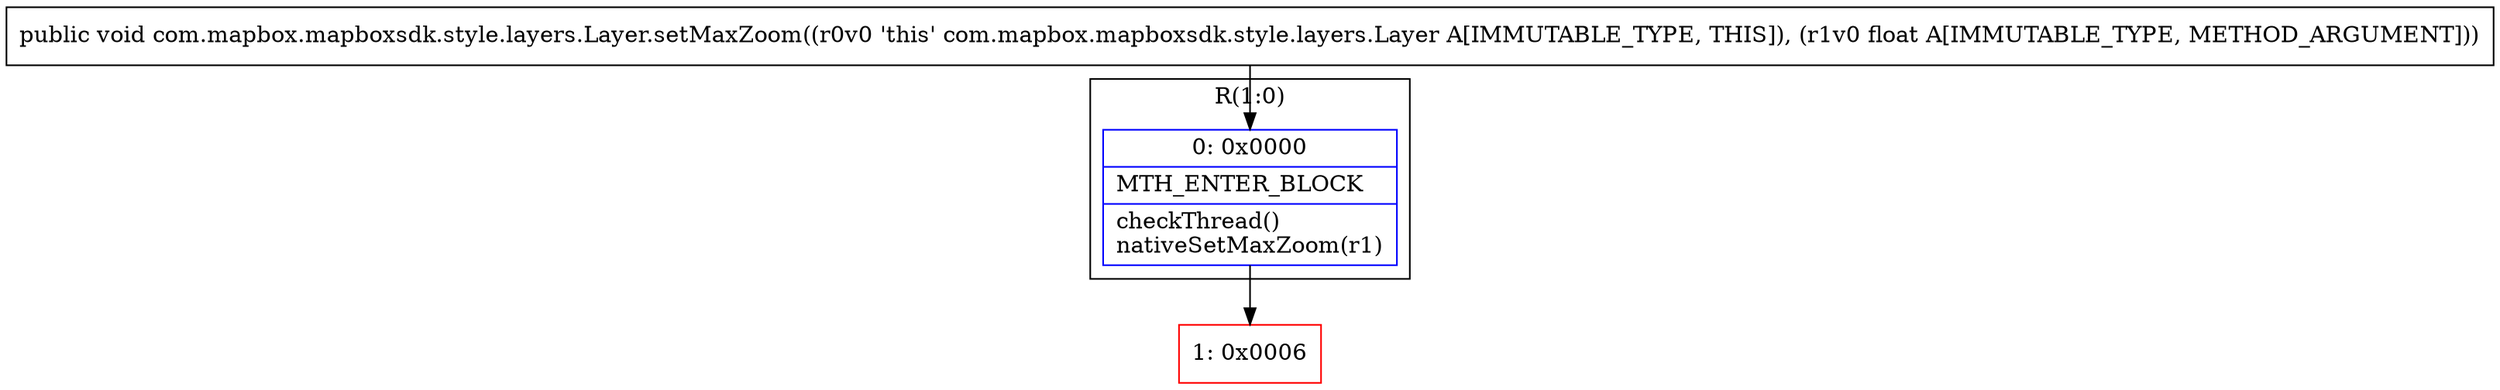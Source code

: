 digraph "CFG forcom.mapbox.mapboxsdk.style.layers.Layer.setMaxZoom(F)V" {
subgraph cluster_Region_1597607168 {
label = "R(1:0)";
node [shape=record,color=blue];
Node_0 [shape=record,label="{0\:\ 0x0000|MTH_ENTER_BLOCK\l|checkThread()\lnativeSetMaxZoom(r1)\l}"];
}
Node_1 [shape=record,color=red,label="{1\:\ 0x0006}"];
MethodNode[shape=record,label="{public void com.mapbox.mapboxsdk.style.layers.Layer.setMaxZoom((r0v0 'this' com.mapbox.mapboxsdk.style.layers.Layer A[IMMUTABLE_TYPE, THIS]), (r1v0 float A[IMMUTABLE_TYPE, METHOD_ARGUMENT])) }"];
MethodNode -> Node_0;
Node_0 -> Node_1;
}

